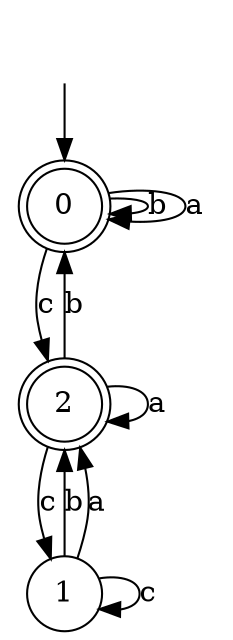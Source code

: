 digraph g {
__start [label=""shape=none]
	0[shape="doublecircle" label="0"]
	1[shape="circle" label="1"]
	2[shape="doublecircle" label="2"]
__start -> 0
	0->0 [label="b"]
	0->2 [label="c"]
	0->0 [label="a"]
	1->2 [label="b"]
	1->1 [label="c"]
	1->2 [label="a"]
	2->0 [label="b"]
	2->1 [label="c"]
	2->2 [label="a"]
}